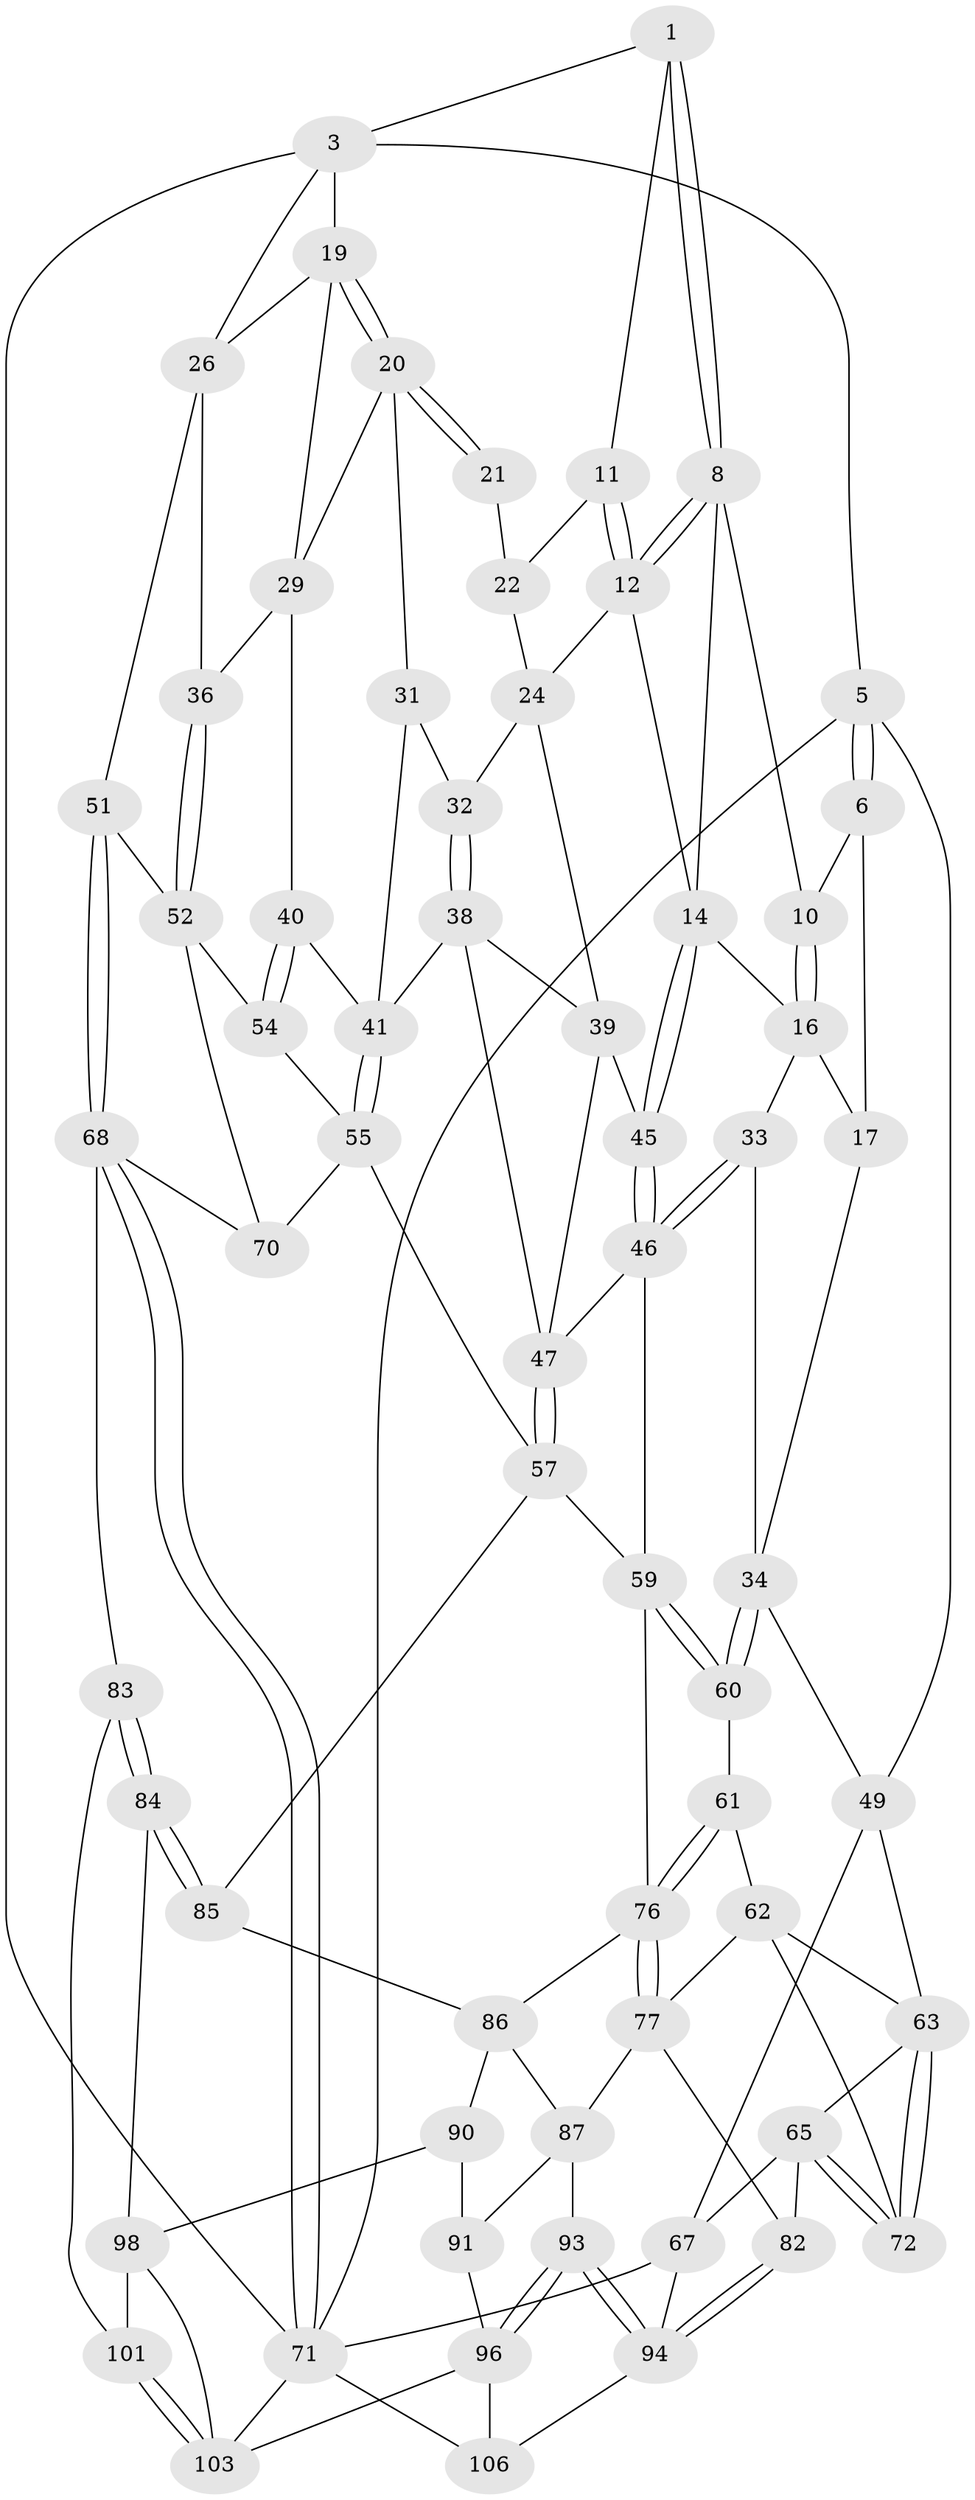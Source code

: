 // original degree distribution, {3: 0.018867924528301886, 4: 0.22641509433962265, 5: 0.5471698113207547, 6: 0.20754716981132076}
// Generated by graph-tools (version 1.1) at 2025/42/03/06/25 10:42:35]
// undirected, 64 vertices, 144 edges
graph export_dot {
graph [start="1"]
  node [color=gray90,style=filled];
  1 [pos="+0.47263025983947643+0",super="+2"];
  3 [pos="+0.9378749131967514+0",super="+4"];
  5 [pos="+0+0"];
  6 [pos="+0+0",super="+7"];
  8 [pos="+0.4066055888790692+0.011492872220203476",super="+9"];
  10 [pos="+0.2873598539986418+0.04680004844221795"];
  11 [pos="+0.6124169723734285+0"];
  12 [pos="+0.46394997459459086+0.18870884563208146",super="+13"];
  14 [pos="+0.45380606133332774+0.20732295179863125",super="+15"];
  16 [pos="+0.23157722760392438+0.1076215218742363",super="+18"];
  17 [pos="+0.13091901771414424+0.09207428424420205"];
  19 [pos="+0.8432133272093684+0",super="+28"];
  20 [pos="+0.7226050923536324+0.1553881386654653",super="+30"];
  21 [pos="+0.6925594899341131+0.13295698330294362"];
  22 [pos="+0.6329258565032457+0.04746982362477746",super="+23"];
  24 [pos="+0.5875221568926797+0.21038205530061432",super="+25"];
  26 [pos="+1+0",super="+27"];
  29 [pos="+0.7757591422099623+0.22973044647772814",super="+37"];
  31 [pos="+0.7018305174708468+0.23793249966436722"];
  32 [pos="+0.6536633997946104+0.2424908113665046"];
  33 [pos="+0.25976686319198544+0.3240287588402113"];
  34 [pos="+0.1315587938806998+0.33193038148940124",super="+35"];
  36 [pos="+0.9042389689494011+0.2883870529099724"];
  38 [pos="+0.6213106789156554+0.33264453915013115",super="+43"];
  39 [pos="+0.5987390241256434+0.33486131820806264",super="+44"];
  40 [pos="+0.821230784864583+0.4028184462880254"];
  41 [pos="+0.7251806231440214+0.3965352185486754",super="+42"];
  45 [pos="+0.4774902695269257+0.3526508231405493"];
  46 [pos="+0.34449590643991684+0.45264687458550973",super="+58"];
  47 [pos="+0.5643891393721757+0.48219240100849803",super="+48"];
  49 [pos="+0.06111437751101586+0.36892097508249505",super="+50"];
  51 [pos="+1+0.3174191262056782"];
  52 [pos="+1+0.3191609610736555",super="+53"];
  54 [pos="+0.84364630403417+0.4542965153044511"];
  55 [pos="+0.6814235231631202+0.5285274468276777",super="+56"];
  57 [pos="+0.5880356784393224+0.5798468336788438",super="+73"];
  59 [pos="+0.3377584675116993+0.5078255746715833",super="+74"];
  60 [pos="+0.25103581306503836+0.5189837112289911"];
  61 [pos="+0.19010468279459905+0.5392164204516732"];
  62 [pos="+0.1529724335673232+0.5280786502396232",super="+75"];
  63 [pos="+0.12061994962870312+0.49387196954166107",super="+64"];
  65 [pos="+0.016719755620016534+0.6276410102995695",super="+66"];
  67 [pos="+0+0.6723071448887706",super="+80"];
  68 [pos="+1+0.7700480452152766",super="+69"];
  70 [pos="+0.9182933989380064+0.6058354759961916"];
  71 [pos="+1+1",super="+81"];
  72 [pos="+0.0747975719991048+0.6181726504323003"];
  76 [pos="+0.19770742219875181+0.570813057508792",super="+79"];
  77 [pos="+0.21984599055690338+0.67752965664509",super="+78"];
  82 [pos="+0.15802688693357259+0.7787836214591126"];
  83 [pos="+0.7822810660960114+0.7647528890703628"];
  84 [pos="+0.7041901538841092+0.7211534451438038",super="+97"];
  85 [pos="+0.5845950935261944+0.5967589360070019",super="+88"];
  86 [pos="+0.34491871576789007+0.6283221455102741",super="+89"];
  87 [pos="+0.3314754522233641+0.6430371250980107",super="+92"];
  90 [pos="+0.4541073612038061+0.7762761824360196",super="+100"];
  91 [pos="+0.3645222807216825+0.7558973972489561",super="+95"];
  93 [pos="+0.2083410420951916+0.8730101495670988"];
  94 [pos="+0.16782006787126985+0.8281844249507909",super="+102"];
  96 [pos="+0.2728825002834642+0.9906291938972104",super="+105"];
  98 [pos="+0.5744827388382225+0.8140029752403587",super="+99"];
  101 [pos="+0.7257138884579527+0.8523855106125754"];
  103 [pos="+0.6555203023242957+1",super="+104"];
  106 [pos="+0+1"];
  1 -- 8;
  1 -- 8;
  1 -- 3;
  1 -- 11;
  3 -- 19;
  3 -- 26;
  3 -- 5;
  3 -- 71;
  5 -- 6;
  5 -- 6;
  5 -- 71;
  5 -- 49;
  6 -- 17;
  6 -- 10;
  8 -- 12;
  8 -- 12;
  8 -- 10;
  8 -- 14;
  10 -- 16;
  10 -- 16;
  11 -- 12;
  11 -- 12;
  11 -- 22;
  12 -- 24;
  12 -- 14;
  14 -- 45;
  14 -- 45;
  14 -- 16;
  16 -- 17;
  16 -- 33;
  17 -- 34;
  19 -- 20;
  19 -- 20;
  19 -- 29;
  19 -- 26;
  20 -- 21;
  20 -- 21;
  20 -- 29;
  20 -- 31;
  21 -- 22 [weight=2];
  22 -- 24;
  24 -- 32;
  24 -- 39;
  26 -- 51;
  26 -- 36;
  29 -- 40;
  29 -- 36;
  31 -- 32;
  31 -- 41;
  32 -- 38;
  32 -- 38;
  33 -- 34;
  33 -- 46;
  33 -- 46;
  34 -- 60;
  34 -- 60;
  34 -- 49;
  36 -- 52;
  36 -- 52;
  38 -- 39;
  38 -- 47;
  38 -- 41;
  39 -- 47;
  39 -- 45;
  40 -- 41;
  40 -- 54;
  40 -- 54;
  41 -- 55;
  41 -- 55;
  45 -- 46;
  45 -- 46;
  46 -- 59;
  46 -- 47;
  47 -- 57;
  47 -- 57;
  49 -- 63;
  49 -- 67;
  51 -- 52;
  51 -- 68;
  51 -- 68;
  52 -- 54;
  52 -- 70;
  54 -- 55;
  55 -- 57;
  55 -- 70;
  57 -- 59;
  57 -- 85;
  59 -- 60;
  59 -- 60;
  59 -- 76;
  60 -- 61;
  61 -- 62;
  61 -- 76;
  61 -- 76;
  62 -- 63;
  62 -- 72;
  62 -- 77;
  63 -- 72;
  63 -- 72;
  63 -- 65;
  65 -- 72;
  65 -- 72;
  65 -- 82;
  65 -- 67;
  67 -- 94;
  67 -- 71;
  68 -- 71;
  68 -- 71;
  68 -- 83;
  68 -- 70;
  71 -- 106;
  71 -- 103;
  76 -- 77;
  76 -- 77;
  76 -- 86;
  77 -- 87;
  77 -- 82;
  82 -- 94;
  82 -- 94;
  83 -- 84;
  83 -- 84;
  83 -- 101;
  84 -- 85 [weight=2];
  84 -- 85;
  84 -- 98;
  85 -- 86;
  86 -- 87;
  86 -- 90;
  87 -- 91;
  87 -- 93;
  90 -- 91 [weight=2];
  90 -- 98;
  91 -- 96;
  93 -- 94;
  93 -- 94;
  93 -- 96;
  93 -- 96;
  94 -- 106;
  96 -- 106;
  96 -- 103;
  98 -- 101;
  98 -- 103;
  101 -- 103;
  101 -- 103;
}
